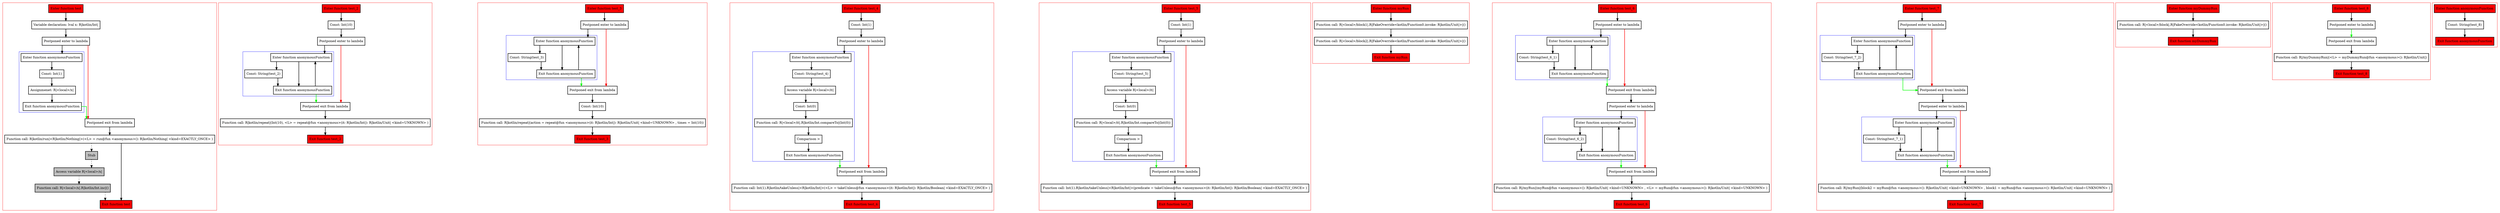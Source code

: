 digraph callsInPlace_kt {
    graph [splines=ortho nodesep=3]
    node [shape=box penwidth=2]
    edge [penwidth=2]

    subgraph cluster_0 {
        color=red
        0 [label="Enter function test" style="filled" fillcolor=red];
        1 [label="Variable declaration: lval x: R|kotlin/Int|"];
        2 [label="Postponed enter to lambda"];
        subgraph cluster_1 {
            color=blue
            3 [label="Enter function anonymousFunction"];
            4 [label="Const: Int(1)"];
            5 [label="Assignmenet: R|<local>/x|"];
            6 [label="Exit function anonymousFunction"];
        }
        7 [label="Postponed exit from lambda"];
        8 [label="Function call: R|kotlin/run|<R|kotlin/Nothing|>(<L> = run@fun <anonymous>(): R|kotlin/Nothing| <kind=EXACTLY_ONCE> )"];
        9 [label="Stub" style="filled" fillcolor=gray];
        10 [label="Access variable R|<local>/x|" style="filled" fillcolor=gray];
        11 [label="Function call: R|<local>/x|.R|kotlin/Int.inc|()" style="filled" fillcolor=gray];
        12 [label="Exit function test" style="filled" fillcolor=red];
    }

    0 -> {1};
    1 -> {2};
    2 -> {3};
    2 -> {7} [color=red];
    3 -> {4};
    4 -> {5};
    5 -> {6};
    6 -> {7} [color=green];
    7 -> {8};
    8 -> {12};
    8 -> {9} [style=dotted];
    9 -> {10} [style=dotted];
    10 -> {11} [style=dotted];
    11 -> {12} [style=dotted];

    subgraph cluster_2 {
        color=red
        13 [label="Enter function test_2" style="filled" fillcolor=red];
        14 [label="Const: Int(10)"];
        15 [label="Postponed enter to lambda"];
        subgraph cluster_3 {
            color=blue
            16 [label="Enter function anonymousFunction"];
            17 [label="Const: String(test_2)"];
            18 [label="Exit function anonymousFunction"];
        }
        19 [label="Postponed exit from lambda"];
        20 [label="Function call: R|kotlin/repeat|(Int(10), <L> = repeat@fun <anonymous>(it: R|kotlin/Int|): R|kotlin/Unit| <kind=UNKNOWN> )"];
        21 [label="Exit function test_2" style="filled" fillcolor=red];
    }

    13 -> {14};
    14 -> {15};
    15 -> {16};
    15 -> {19} [color=red];
    16 -> {18 17};
    17 -> {18};
    18 -> {16};
    18 -> {19} [color=green];
    19 -> {20};
    20 -> {21};

    subgraph cluster_4 {
        color=red
        22 [label="Enter function test_3" style="filled" fillcolor=red];
        23 [label="Postponed enter to lambda"];
        subgraph cluster_5 {
            color=blue
            24 [label="Enter function anonymousFunction"];
            25 [label="Const: String(test_3)"];
            26 [label="Exit function anonymousFunction"];
        }
        27 [label="Postponed exit from lambda"];
        28 [label="Const: Int(10)"];
        29 [label="Function call: R|kotlin/repeat|(action = repeat@fun <anonymous>(it: R|kotlin/Int|): R|kotlin/Unit| <kind=UNKNOWN> , times = Int(10))"];
        30 [label="Exit function test_3" style="filled" fillcolor=red];
    }

    22 -> {23};
    23 -> {24};
    23 -> {27} [color=red];
    24 -> {26 25};
    25 -> {26};
    26 -> {24};
    26 -> {27} [color=green];
    27 -> {28};
    28 -> {29};
    29 -> {30};

    subgraph cluster_6 {
        color=red
        31 [label="Enter function test_4" style="filled" fillcolor=red];
        32 [label="Const: Int(1)"];
        33 [label="Postponed enter to lambda"];
        subgraph cluster_7 {
            color=blue
            34 [label="Enter function anonymousFunction"];
            35 [label="Const: String(test_4)"];
            36 [label="Access variable R|<local>/it|"];
            37 [label="Const: Int(0)"];
            38 [label="Function call: R|<local>/it|.R|kotlin/Int.compareTo|(Int(0))"];
            39 [label="Comparison >"];
            40 [label="Exit function anonymousFunction"];
        }
        41 [label="Postponed exit from lambda"];
        42 [label="Function call: Int(1).R|kotlin/takeUnless|<R|kotlin/Int|>(<L> = takeUnless@fun <anonymous>(it: R|kotlin/Int|): R|kotlin/Boolean| <kind=EXACTLY_ONCE> )"];
        43 [label="Exit function test_4" style="filled" fillcolor=red];
    }

    31 -> {32};
    32 -> {33};
    33 -> {34};
    33 -> {41} [color=red];
    34 -> {35};
    35 -> {36};
    36 -> {37};
    37 -> {38};
    38 -> {39};
    39 -> {40};
    40 -> {41} [color=green];
    41 -> {42};
    42 -> {43};

    subgraph cluster_8 {
        color=red
        44 [label="Enter function test_5" style="filled" fillcolor=red];
        45 [label="Const: Int(1)"];
        46 [label="Postponed enter to lambda"];
        subgraph cluster_9 {
            color=blue
            47 [label="Enter function anonymousFunction"];
            48 [label="Const: String(test_5)"];
            49 [label="Access variable R|<local>/it|"];
            50 [label="Const: Int(0)"];
            51 [label="Function call: R|<local>/it|.R|kotlin/Int.compareTo|(Int(0))"];
            52 [label="Comparison >"];
            53 [label="Exit function anonymousFunction"];
        }
        54 [label="Postponed exit from lambda"];
        55 [label="Function call: Int(1).R|kotlin/takeUnless|<R|kotlin/Int|>(predicate = takeUnless@fun <anonymous>(it: R|kotlin/Int|): R|kotlin/Boolean| <kind=EXACTLY_ONCE> )"];
        56 [label="Exit function test_5" style="filled" fillcolor=red];
    }

    44 -> {45};
    45 -> {46};
    46 -> {47};
    46 -> {54} [color=red];
    47 -> {48};
    48 -> {49};
    49 -> {50};
    50 -> {51};
    51 -> {52};
    52 -> {53};
    53 -> {54} [color=green];
    54 -> {55};
    55 -> {56};

    subgraph cluster_10 {
        color=red
        57 [label="Enter function myRun" style="filled" fillcolor=red];
        58 [label="Function call: R|<local>/block1|.R|FakeOverride<kotlin/Function0.invoke: R|kotlin/Unit|>|()"];
        59 [label="Function call: R|<local>/block2|.R|FakeOverride<kotlin/Function0.invoke: R|kotlin/Unit|>|()"];
        60 [label="Exit function myRun" style="filled" fillcolor=red];
    }

    57 -> {58};
    58 -> {59};
    59 -> {60};

    subgraph cluster_11 {
        color=red
        61 [label="Enter function test_6" style="filled" fillcolor=red];
        62 [label="Postponed enter to lambda"];
        subgraph cluster_12 {
            color=blue
            63 [label="Enter function anonymousFunction"];
            64 [label="Const: String(test_6_1)"];
            65 [label="Exit function anonymousFunction"];
        }
        66 [label="Postponed exit from lambda"];
        67 [label="Postponed enter to lambda"];
        subgraph cluster_13 {
            color=blue
            68 [label="Enter function anonymousFunction"];
            69 [label="Const: String(test_6_2)"];
            70 [label="Exit function anonymousFunction"];
        }
        71 [label="Postponed exit from lambda"];
        72 [label="Function call: R|/myRun|(myRun@fun <anonymous>(): R|kotlin/Unit| <kind=UNKNOWN> , <L> = myRun@fun <anonymous>(): R|kotlin/Unit| <kind=UNKNOWN> )"];
        73 [label="Exit function test_6" style="filled" fillcolor=red];
    }

    61 -> {62};
    62 -> {63};
    62 -> {66} [color=red];
    63 -> {65 64};
    64 -> {65};
    65 -> {63};
    65 -> {66} [color=green];
    66 -> {67};
    67 -> {68};
    67 -> {71} [color=red];
    68 -> {70 69};
    69 -> {70};
    70 -> {68};
    70 -> {71} [color=green];
    71 -> {72};
    72 -> {73};

    subgraph cluster_14 {
        color=red
        74 [label="Enter function test_7" style="filled" fillcolor=red];
        75 [label="Postponed enter to lambda"];
        subgraph cluster_15 {
            color=blue
            76 [label="Enter function anonymousFunction"];
            77 [label="Const: String(test_7_2)"];
            78 [label="Exit function anonymousFunction"];
        }
        79 [label="Postponed exit from lambda"];
        80 [label="Postponed enter to lambda"];
        subgraph cluster_16 {
            color=blue
            81 [label="Enter function anonymousFunction"];
            82 [label="Const: String(test_7_1)"];
            83 [label="Exit function anonymousFunction"];
        }
        84 [label="Postponed exit from lambda"];
        85 [label="Function call: R|/myRun|(block2 = myRun@fun <anonymous>(): R|kotlin/Unit| <kind=UNKNOWN> , block1 = myRun@fun <anonymous>(): R|kotlin/Unit| <kind=UNKNOWN> )"];
        86 [label="Exit function test_7" style="filled" fillcolor=red];
    }

    74 -> {75};
    75 -> {76};
    75 -> {79} [color=red];
    76 -> {78 77};
    77 -> {78};
    78 -> {76};
    78 -> {79} [color=green];
    79 -> {80};
    80 -> {81};
    80 -> {84} [color=red];
    81 -> {83 82};
    82 -> {83};
    83 -> {81};
    83 -> {84} [color=green];
    84 -> {85};
    85 -> {86};

    subgraph cluster_17 {
        color=red
        87 [label="Enter function myDummyRun" style="filled" fillcolor=red];
        88 [label="Function call: R|<local>/block|.R|FakeOverride<kotlin/Function0.invoke: R|kotlin/Unit|>|()"];
        89 [label="Exit function myDummyRun" style="filled" fillcolor=red];
    }

    87 -> {88};
    88 -> {89};

    subgraph cluster_18 {
        color=red
        90 [label="Enter function test_8" style="filled" fillcolor=red];
        91 [label="Postponed enter to lambda"];
        92 [label="Postponed exit from lambda"];
        93 [label="Function call: R|/myDummyRun|(<L> = myDummyRun@fun <anonymous>(): R|kotlin/Unit|)"];
        94 [label="Exit function test_8" style="filled" fillcolor=red];
    }

    90 -> {91};
    91 -> {92 92} [color=green];
    92 -> {93};
    93 -> {94};

    subgraph cluster_19 {
        color=red
        95 [label="Enter function anonymousFunction" style="filled" fillcolor=red];
        96 [label="Const: String(test_8)"];
        97 [label="Exit function anonymousFunction" style="filled" fillcolor=red];
    }

    95 -> {96};
    96 -> {97};

}
